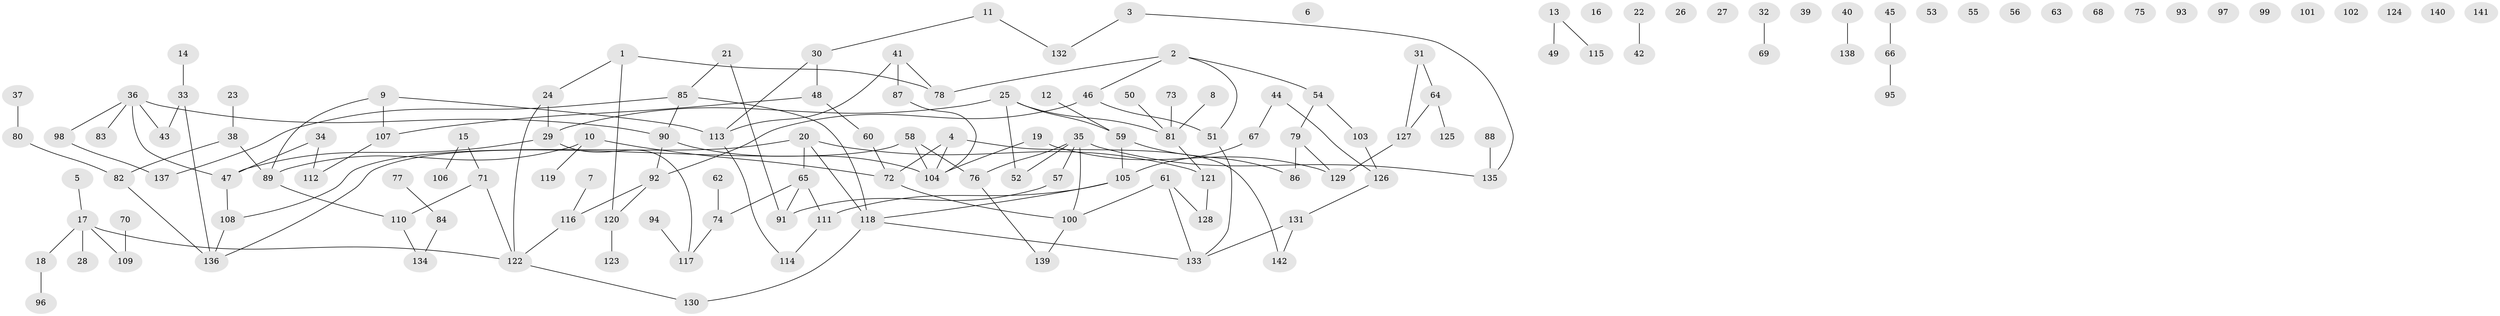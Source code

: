 // coarse degree distribution, {0: 0.2235294117647059, 1: 0.24705882352941178, 2: 0.2, 4: 0.09411764705882353, 5: 0.09411764705882353, 3: 0.09411764705882353, 6: 0.03529411764705882, 7: 0.011764705882352941}
// Generated by graph-tools (version 1.1) at 2025/42/03/04/25 21:42:35]
// undirected, 142 vertices, 153 edges
graph export_dot {
graph [start="1"]
  node [color=gray90,style=filled];
  1;
  2;
  3;
  4;
  5;
  6;
  7;
  8;
  9;
  10;
  11;
  12;
  13;
  14;
  15;
  16;
  17;
  18;
  19;
  20;
  21;
  22;
  23;
  24;
  25;
  26;
  27;
  28;
  29;
  30;
  31;
  32;
  33;
  34;
  35;
  36;
  37;
  38;
  39;
  40;
  41;
  42;
  43;
  44;
  45;
  46;
  47;
  48;
  49;
  50;
  51;
  52;
  53;
  54;
  55;
  56;
  57;
  58;
  59;
  60;
  61;
  62;
  63;
  64;
  65;
  66;
  67;
  68;
  69;
  70;
  71;
  72;
  73;
  74;
  75;
  76;
  77;
  78;
  79;
  80;
  81;
  82;
  83;
  84;
  85;
  86;
  87;
  88;
  89;
  90;
  91;
  92;
  93;
  94;
  95;
  96;
  97;
  98;
  99;
  100;
  101;
  102;
  103;
  104;
  105;
  106;
  107;
  108;
  109;
  110;
  111;
  112;
  113;
  114;
  115;
  116;
  117;
  118;
  119;
  120;
  121;
  122;
  123;
  124;
  125;
  126;
  127;
  128;
  129;
  130;
  131;
  132;
  133;
  134;
  135;
  136;
  137;
  138;
  139;
  140;
  141;
  142;
  1 -- 24;
  1 -- 78;
  1 -- 120;
  2 -- 46;
  2 -- 51;
  2 -- 54;
  2 -- 78;
  3 -- 132;
  3 -- 135;
  4 -- 72;
  4 -- 104;
  4 -- 142;
  5 -- 17;
  7 -- 116;
  8 -- 81;
  9 -- 89;
  9 -- 107;
  9 -- 113;
  10 -- 72;
  10 -- 89;
  10 -- 119;
  11 -- 30;
  11 -- 132;
  12 -- 59;
  13 -- 49;
  13 -- 115;
  14 -- 33;
  15 -- 71;
  15 -- 106;
  17 -- 18;
  17 -- 28;
  17 -- 109;
  17 -- 122;
  18 -- 96;
  19 -- 104;
  19 -- 129;
  20 -- 65;
  20 -- 108;
  20 -- 118;
  20 -- 121;
  21 -- 85;
  21 -- 91;
  22 -- 42;
  23 -- 38;
  24 -- 29;
  24 -- 122;
  25 -- 29;
  25 -- 52;
  25 -- 59;
  25 -- 81;
  29 -- 47;
  29 -- 117;
  30 -- 48;
  30 -- 113;
  31 -- 64;
  31 -- 127;
  32 -- 69;
  33 -- 43;
  33 -- 136;
  34 -- 47;
  34 -- 112;
  35 -- 52;
  35 -- 57;
  35 -- 76;
  35 -- 100;
  35 -- 135;
  36 -- 43;
  36 -- 47;
  36 -- 83;
  36 -- 90;
  36 -- 98;
  37 -- 80;
  38 -- 82;
  38 -- 89;
  40 -- 138;
  41 -- 78;
  41 -- 87;
  41 -- 113;
  44 -- 67;
  44 -- 126;
  45 -- 66;
  46 -- 51;
  46 -- 92;
  47 -- 108;
  48 -- 60;
  48 -- 107;
  50 -- 81;
  51 -- 133;
  54 -- 79;
  54 -- 103;
  57 -- 91;
  58 -- 76;
  58 -- 104;
  58 -- 136;
  59 -- 86;
  59 -- 105;
  60 -- 72;
  61 -- 100;
  61 -- 128;
  61 -- 133;
  62 -- 74;
  64 -- 125;
  64 -- 127;
  65 -- 74;
  65 -- 91;
  65 -- 111;
  66 -- 95;
  67 -- 105;
  70 -- 109;
  71 -- 110;
  71 -- 122;
  72 -- 100;
  73 -- 81;
  74 -- 117;
  76 -- 139;
  77 -- 84;
  79 -- 86;
  79 -- 129;
  80 -- 82;
  81 -- 121;
  82 -- 136;
  84 -- 134;
  85 -- 90;
  85 -- 118;
  85 -- 137;
  87 -- 104;
  88 -- 135;
  89 -- 110;
  90 -- 92;
  90 -- 104;
  92 -- 116;
  92 -- 120;
  94 -- 117;
  98 -- 137;
  100 -- 139;
  103 -- 126;
  105 -- 111;
  105 -- 118;
  107 -- 112;
  108 -- 136;
  110 -- 134;
  111 -- 114;
  113 -- 114;
  116 -- 122;
  118 -- 130;
  118 -- 133;
  120 -- 123;
  121 -- 128;
  122 -- 130;
  126 -- 131;
  127 -- 129;
  131 -- 133;
  131 -- 142;
}
